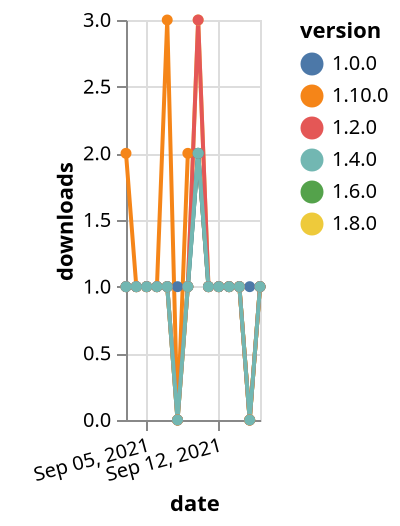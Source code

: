 {"$schema": "https://vega.github.io/schema/vega-lite/v5.json", "description": "A simple bar chart with embedded data.", "data": {"values": [{"date": "2021-09-03", "total": 173, "delta": 1, "version": "1.6.0"}, {"date": "2021-09-04", "total": 174, "delta": 1, "version": "1.6.0"}, {"date": "2021-09-05", "total": 175, "delta": 1, "version": "1.6.0"}, {"date": "2021-09-06", "total": 176, "delta": 1, "version": "1.6.0"}, {"date": "2021-09-07", "total": 177, "delta": 1, "version": "1.6.0"}, {"date": "2021-09-08", "total": 177, "delta": 0, "version": "1.6.0"}, {"date": "2021-09-09", "total": 178, "delta": 1, "version": "1.6.0"}, {"date": "2021-09-10", "total": 180, "delta": 2, "version": "1.6.0"}, {"date": "2021-09-11", "total": 181, "delta": 1, "version": "1.6.0"}, {"date": "2021-09-12", "total": 182, "delta": 1, "version": "1.6.0"}, {"date": "2021-09-13", "total": 183, "delta": 1, "version": "1.6.0"}, {"date": "2021-09-14", "total": 184, "delta": 1, "version": "1.6.0"}, {"date": "2021-09-15", "total": 184, "delta": 0, "version": "1.6.0"}, {"date": "2021-09-16", "total": 185, "delta": 1, "version": "1.6.0"}, {"date": "2021-09-03", "total": 193, "delta": 1, "version": "1.8.0"}, {"date": "2021-09-04", "total": 194, "delta": 1, "version": "1.8.0"}, {"date": "2021-09-05", "total": 195, "delta": 1, "version": "1.8.0"}, {"date": "2021-09-06", "total": 196, "delta": 1, "version": "1.8.0"}, {"date": "2021-09-07", "total": 197, "delta": 1, "version": "1.8.0"}, {"date": "2021-09-08", "total": 197, "delta": 0, "version": "1.8.0"}, {"date": "2021-09-09", "total": 198, "delta": 1, "version": "1.8.0"}, {"date": "2021-09-10", "total": 201, "delta": 3, "version": "1.8.0"}, {"date": "2021-09-11", "total": 202, "delta": 1, "version": "1.8.0"}, {"date": "2021-09-12", "total": 203, "delta": 1, "version": "1.8.0"}, {"date": "2021-09-13", "total": 204, "delta": 1, "version": "1.8.0"}, {"date": "2021-09-14", "total": 205, "delta": 1, "version": "1.8.0"}, {"date": "2021-09-15", "total": 205, "delta": 0, "version": "1.8.0"}, {"date": "2021-09-16", "total": 206, "delta": 1, "version": "1.8.0"}, {"date": "2021-09-03", "total": 123, "delta": 2, "version": "1.10.0"}, {"date": "2021-09-04", "total": 124, "delta": 1, "version": "1.10.0"}, {"date": "2021-09-05", "total": 125, "delta": 1, "version": "1.10.0"}, {"date": "2021-09-06", "total": 126, "delta": 1, "version": "1.10.0"}, {"date": "2021-09-07", "total": 129, "delta": 3, "version": "1.10.0"}, {"date": "2021-09-08", "total": 129, "delta": 0, "version": "1.10.0"}, {"date": "2021-09-09", "total": 131, "delta": 2, "version": "1.10.0"}, {"date": "2021-09-10", "total": 133, "delta": 2, "version": "1.10.0"}, {"date": "2021-09-11", "total": 134, "delta": 1, "version": "1.10.0"}, {"date": "2021-09-12", "total": 135, "delta": 1, "version": "1.10.0"}, {"date": "2021-09-13", "total": 136, "delta": 1, "version": "1.10.0"}, {"date": "2021-09-14", "total": 137, "delta": 1, "version": "1.10.0"}, {"date": "2021-09-15", "total": 137, "delta": 0, "version": "1.10.0"}, {"date": "2021-09-16", "total": 138, "delta": 1, "version": "1.10.0"}, {"date": "2021-09-03", "total": 258, "delta": 1, "version": "1.0.0"}, {"date": "2021-09-04", "total": 259, "delta": 1, "version": "1.0.0"}, {"date": "2021-09-05", "total": 260, "delta": 1, "version": "1.0.0"}, {"date": "2021-09-06", "total": 261, "delta": 1, "version": "1.0.0"}, {"date": "2021-09-07", "total": 262, "delta": 1, "version": "1.0.0"}, {"date": "2021-09-08", "total": 263, "delta": 1, "version": "1.0.0"}, {"date": "2021-09-09", "total": 264, "delta": 1, "version": "1.0.0"}, {"date": "2021-09-10", "total": 266, "delta": 2, "version": "1.0.0"}, {"date": "2021-09-11", "total": 267, "delta": 1, "version": "1.0.0"}, {"date": "2021-09-12", "total": 268, "delta": 1, "version": "1.0.0"}, {"date": "2021-09-13", "total": 269, "delta": 1, "version": "1.0.0"}, {"date": "2021-09-14", "total": 270, "delta": 1, "version": "1.0.0"}, {"date": "2021-09-15", "total": 271, "delta": 1, "version": "1.0.0"}, {"date": "2021-09-16", "total": 272, "delta": 1, "version": "1.0.0"}, {"date": "2021-09-03", "total": 363, "delta": 1, "version": "1.2.0"}, {"date": "2021-09-04", "total": 364, "delta": 1, "version": "1.2.0"}, {"date": "2021-09-05", "total": 365, "delta": 1, "version": "1.2.0"}, {"date": "2021-09-06", "total": 366, "delta": 1, "version": "1.2.0"}, {"date": "2021-09-07", "total": 367, "delta": 1, "version": "1.2.0"}, {"date": "2021-09-08", "total": 367, "delta": 0, "version": "1.2.0"}, {"date": "2021-09-09", "total": 368, "delta": 1, "version": "1.2.0"}, {"date": "2021-09-10", "total": 371, "delta": 3, "version": "1.2.0"}, {"date": "2021-09-11", "total": 372, "delta": 1, "version": "1.2.0"}, {"date": "2021-09-12", "total": 373, "delta": 1, "version": "1.2.0"}, {"date": "2021-09-13", "total": 374, "delta": 1, "version": "1.2.0"}, {"date": "2021-09-14", "total": 375, "delta": 1, "version": "1.2.0"}, {"date": "2021-09-15", "total": 375, "delta": 0, "version": "1.2.0"}, {"date": "2021-09-16", "total": 376, "delta": 1, "version": "1.2.0"}, {"date": "2021-09-03", "total": 202, "delta": 1, "version": "1.4.0"}, {"date": "2021-09-04", "total": 203, "delta": 1, "version": "1.4.0"}, {"date": "2021-09-05", "total": 204, "delta": 1, "version": "1.4.0"}, {"date": "2021-09-06", "total": 205, "delta": 1, "version": "1.4.0"}, {"date": "2021-09-07", "total": 206, "delta": 1, "version": "1.4.0"}, {"date": "2021-09-08", "total": 206, "delta": 0, "version": "1.4.0"}, {"date": "2021-09-09", "total": 207, "delta": 1, "version": "1.4.0"}, {"date": "2021-09-10", "total": 209, "delta": 2, "version": "1.4.0"}, {"date": "2021-09-11", "total": 210, "delta": 1, "version": "1.4.0"}, {"date": "2021-09-12", "total": 211, "delta": 1, "version": "1.4.0"}, {"date": "2021-09-13", "total": 212, "delta": 1, "version": "1.4.0"}, {"date": "2021-09-14", "total": 213, "delta": 1, "version": "1.4.0"}, {"date": "2021-09-15", "total": 213, "delta": 0, "version": "1.4.0"}, {"date": "2021-09-16", "total": 214, "delta": 1, "version": "1.4.0"}]}, "width": "container", "mark": {"type": "line", "point": {"filled": true}}, "encoding": {"x": {"field": "date", "type": "temporal", "timeUnit": "yearmonthdate", "title": "date", "axis": {"labelAngle": -15}}, "y": {"field": "delta", "type": "quantitative", "title": "downloads"}, "color": {"field": "version", "type": "nominal"}, "tooltip": {"field": "delta"}}}